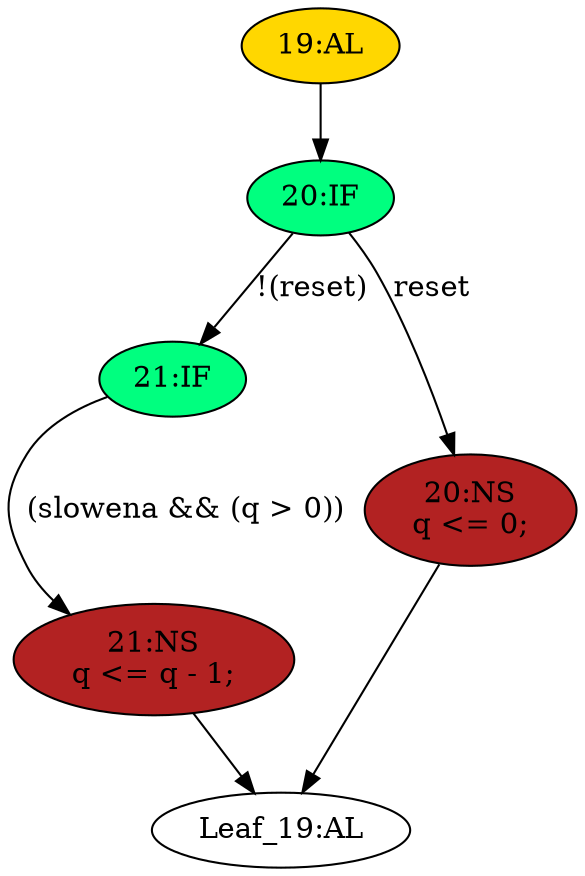 strict digraph "" {
	node [label="\N"];
	"19:AL"	[ast="<pyverilog.vparser.ast.Always object at 0x7fb13cecb190>",
		clk_sens=True,
		fillcolor=gold,
		label="19:AL",
		sens="['clk']",
		statements="[]",
		style=filled,
		typ=Always,
		use_var="['q', 'reset', 'slowena']"];
	"20:IF"	[ast="<pyverilog.vparser.ast.IfStatement object at 0x7fb13cecb690>",
		fillcolor=springgreen,
		label="20:IF",
		statements="[]",
		style=filled,
		typ=IfStatement];
	"19:AL" -> "20:IF"	[cond="[]",
		lineno=None];
	"21:IF"	[ast="<pyverilog.vparser.ast.IfStatement object at 0x7fb13cecb610>",
		fillcolor=springgreen,
		label="21:IF",
		statements="[]",
		style=filled,
		typ=IfStatement];
	"21:NS"	[ast="<pyverilog.vparser.ast.NonblockingSubstitution object at 0x7fb13cecb710>",
		fillcolor=firebrick,
		label="21:NS
q <= q - 1;",
		statements="[<pyverilog.vparser.ast.NonblockingSubstitution object at 0x7fb13cecb710>]",
		style=filled,
		typ=NonblockingSubstitution];
	"21:IF" -> "21:NS"	[cond="['slowena', 'q']",
		label="(slowena && (q > 0))",
		lineno=21];
	"20:IF" -> "21:IF"	[cond="['reset']",
		label="!(reset)",
		lineno=20];
	"20:NS"	[ast="<pyverilog.vparser.ast.NonblockingSubstitution object at 0x7fb13cee8050>",
		fillcolor=firebrick,
		label="20:NS
q <= 0;",
		statements="[<pyverilog.vparser.ast.NonblockingSubstitution object at 0x7fb13cee8050>]",
		style=filled,
		typ=NonblockingSubstitution];
	"20:IF" -> "20:NS"	[cond="['reset']",
		label=reset,
		lineno=20];
	"Leaf_19:AL"	[def_var="['q']",
		label="Leaf_19:AL"];
	"20:NS" -> "Leaf_19:AL"	[cond="[]",
		lineno=None];
	"21:NS" -> "Leaf_19:AL"	[cond="[]",
		lineno=None];
}
